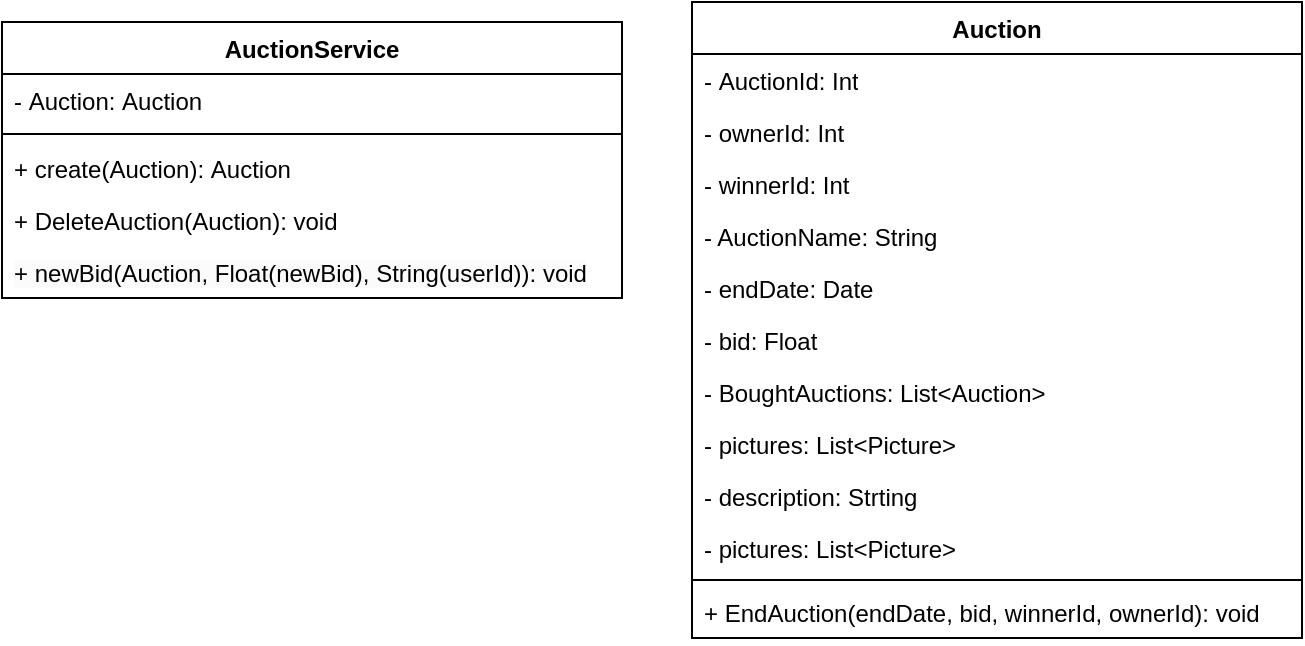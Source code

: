 <mxfile version="24.8.3">
  <diagram name="Page-1" id="c4acf3e9-155e-7222-9cf6-157b1a14988f">
    <mxGraphModel dx="626" dy="953" grid="1" gridSize="10" guides="1" tooltips="1" connect="1" arrows="1" fold="1" page="1" pageScale="1" pageWidth="850" pageHeight="1100" background="none" math="0" shadow="0">
      <root>
        <mxCell id="0" />
        <mxCell id="1" parent="0" />
        <mxCell id="JE1zBtL-nL1WQ-DZyDe0-11" value="Auction" style="swimlane;fontStyle=1;align=center;verticalAlign=top;childLayout=stackLayout;horizontal=1;startSize=26;horizontalStack=0;resizeParent=1;resizeParentMax=0;resizeLast=0;collapsible=1;marginBottom=0;whiteSpace=wrap;html=1;" parent="1" vertex="1">
          <mxGeometry x="345" y="210" width="305" height="318" as="geometry" />
        </mxCell>
        <mxCell id="JE1zBtL-nL1WQ-DZyDe0-2" value="-&amp;nbsp;&lt;span style=&quot;text-align: center;&quot;&gt;Auction&lt;/span&gt;Id: Int" style="text;strokeColor=none;fillColor=none;align=left;verticalAlign=top;spacingLeft=4;spacingRight=4;overflow=hidden;rotatable=0;points=[[0,0.5],[1,0.5]];portConstraint=eastwest;whiteSpace=wrap;html=1;" parent="JE1zBtL-nL1WQ-DZyDe0-11" vertex="1">
          <mxGeometry y="26" width="305" height="26" as="geometry" />
        </mxCell>
        <mxCell id="2" value="&lt;div style=&quot;text-align: center;&quot;&gt;&lt;span style=&quot;background-color: initial;&quot;&gt;- ownerId&lt;/span&gt;&lt;span style=&quot;background-color: initial;&quot;&gt;: Int&lt;/span&gt;&lt;/div&gt;" style="text;strokeColor=none;fillColor=none;align=left;verticalAlign=top;spacingLeft=4;spacingRight=4;overflow=hidden;rotatable=0;points=[[0,0.5],[1,0.5]];portConstraint=eastwest;whiteSpace=wrap;html=1;" parent="JE1zBtL-nL1WQ-DZyDe0-11" vertex="1">
          <mxGeometry y="52" width="305" height="26" as="geometry" />
        </mxCell>
        <mxCell id="eDSX_qORk88mbdV-FSn4-19" value="&lt;div style=&quot;text-align: center;&quot;&gt;&lt;span style=&quot;background-color: initial;&quot;&gt;- winnerId&lt;/span&gt;&lt;span style=&quot;background-color: initial;&quot;&gt;: Int&lt;/span&gt;&lt;/div&gt;" style="text;strokeColor=none;fillColor=none;align=left;verticalAlign=top;spacingLeft=4;spacingRight=4;overflow=hidden;rotatable=0;points=[[0,0.5],[1,0.5]];portConstraint=eastwest;whiteSpace=wrap;html=1;" vertex="1" parent="JE1zBtL-nL1WQ-DZyDe0-11">
          <mxGeometry y="78" width="305" height="26" as="geometry" />
        </mxCell>
        <mxCell id="JE1zBtL-nL1WQ-DZyDe0-3" value="- AuctionName: String" style="text;strokeColor=none;fillColor=none;align=left;verticalAlign=top;spacingLeft=4;spacingRight=4;overflow=hidden;rotatable=0;points=[[0,0.5],[1,0.5]];portConstraint=eastwest;whiteSpace=wrap;html=1;" parent="JE1zBtL-nL1WQ-DZyDe0-11" vertex="1">
          <mxGeometry y="104" width="305" height="26" as="geometry" />
        </mxCell>
        <mxCell id="eDSX_qORk88mbdV-FSn4-18" value="- endDate: Date" style="text;strokeColor=none;fillColor=none;align=left;verticalAlign=top;spacingLeft=4;spacingRight=4;overflow=hidden;rotatable=0;points=[[0,0.5],[1,0.5]];portConstraint=eastwest;whiteSpace=wrap;html=1;" vertex="1" parent="JE1zBtL-nL1WQ-DZyDe0-11">
          <mxGeometry y="130" width="305" height="26" as="geometry" />
        </mxCell>
        <mxCell id="JE1zBtL-nL1WQ-DZyDe0-16" value="- bid: Float" style="text;strokeColor=none;fillColor=none;align=left;verticalAlign=top;spacingLeft=4;spacingRight=4;overflow=hidden;rotatable=0;points=[[0,0.5],[1,0.5]];portConstraint=eastwest;whiteSpace=wrap;html=1;" parent="JE1zBtL-nL1WQ-DZyDe0-11" vertex="1">
          <mxGeometry y="156" width="305" height="26" as="geometry" />
        </mxCell>
        <mxCell id="JE1zBtL-nL1WQ-DZyDe0-9" value="- BoughtAuctions: List&amp;lt;Auction&amp;gt;" style="text;strokeColor=none;fillColor=none;align=left;verticalAlign=top;spacingLeft=4;spacingRight=4;overflow=hidden;rotatable=0;points=[[0,0.5],[1,0.5]];portConstraint=eastwest;whiteSpace=wrap;html=1;" parent="JE1zBtL-nL1WQ-DZyDe0-11" vertex="1">
          <mxGeometry y="182" width="305" height="26" as="geometry" />
        </mxCell>
        <mxCell id="JE1zBtL-nL1WQ-DZyDe0-4" value="- pictures: List&amp;lt;Picture&amp;gt;" style="text;strokeColor=none;fillColor=none;align=left;verticalAlign=top;spacingLeft=4;spacingRight=4;overflow=hidden;rotatable=0;points=[[0,0.5],[1,0.5]];portConstraint=eastwest;whiteSpace=wrap;html=1;" parent="JE1zBtL-nL1WQ-DZyDe0-11" vertex="1">
          <mxGeometry y="208" width="305" height="26" as="geometry" />
        </mxCell>
        <mxCell id="JE1zBtL-nL1WQ-DZyDe0-10" value="- description: Strting" style="text;strokeColor=none;fillColor=none;align=left;verticalAlign=top;spacingLeft=4;spacingRight=4;overflow=hidden;rotatable=0;points=[[0,0.5],[1,0.5]];portConstraint=eastwest;whiteSpace=wrap;html=1;" parent="JE1zBtL-nL1WQ-DZyDe0-11" vertex="1">
          <mxGeometry y="234" width="305" height="26" as="geometry" />
        </mxCell>
        <mxCell id="eDSX_qORk88mbdV-FSn4-3" value="- pictures: List&amp;lt;Picture&amp;gt;" style="text;strokeColor=none;fillColor=none;align=left;verticalAlign=top;spacingLeft=4;spacingRight=4;overflow=hidden;rotatable=0;points=[[0,0.5],[1,0.5]];portConstraint=eastwest;whiteSpace=wrap;html=1;" vertex="1" parent="JE1zBtL-nL1WQ-DZyDe0-11">
          <mxGeometry y="260" width="305" height="26" as="geometry" />
        </mxCell>
        <mxCell id="JE1zBtL-nL1WQ-DZyDe0-13" value="" style="line;strokeWidth=1;fillColor=none;align=left;verticalAlign=middle;spacingTop=-1;spacingLeft=3;spacingRight=3;rotatable=0;labelPosition=right;points=[];portConstraint=eastwest;strokeColor=inherit;" parent="JE1zBtL-nL1WQ-DZyDe0-11" vertex="1">
          <mxGeometry y="286" width="305" height="6" as="geometry" />
        </mxCell>
        <mxCell id="eDSX_qORk88mbdV-FSn4-17" value="+ EndAuction(endDate, bid, winnerId, ownerId): void" style="text;strokeColor=none;fillColor=none;align=left;verticalAlign=top;spacingLeft=4;spacingRight=4;overflow=hidden;rotatable=0;points=[[0,0.5],[1,0.5]];portConstraint=eastwest;whiteSpace=wrap;html=1;" vertex="1" parent="JE1zBtL-nL1WQ-DZyDe0-11">
          <mxGeometry y="292" width="305" height="26" as="geometry" />
        </mxCell>
        <mxCell id="JE1zBtL-nL1WQ-DZyDe0-18" value="&lt;span style=&quot;white-space: nowrap;&quot;&gt;AuctionService&lt;/span&gt;" style="swimlane;fontStyle=1;align=center;verticalAlign=top;childLayout=stackLayout;horizontal=1;startSize=26;horizontalStack=0;resizeParent=1;resizeParentMax=0;resizeLast=0;collapsible=1;marginBottom=0;whiteSpace=wrap;html=1;" parent="1" vertex="1">
          <mxGeometry y="220" width="310" height="138" as="geometry" />
        </mxCell>
        <mxCell id="JE1zBtL-nL1WQ-DZyDe0-19" value="&lt;span style=&quot;white-space: nowrap;&quot;&gt;-&amp;nbsp;&lt;/span&gt;&lt;span style=&quot;text-align: center;&quot;&gt;Auction&lt;/span&gt;&lt;span style=&quot;white-space: nowrap;&quot;&gt;:&amp;nbsp;&lt;/span&gt;&lt;span style=&quot;text-align: center;&quot;&gt;Auction&lt;/span&gt;" style="text;strokeColor=none;fillColor=none;align=left;verticalAlign=top;spacingLeft=4;spacingRight=4;overflow=hidden;rotatable=0;points=[[0,0.5],[1,0.5]];portConstraint=eastwest;whiteSpace=wrap;html=1;" parent="JE1zBtL-nL1WQ-DZyDe0-18" vertex="1">
          <mxGeometry y="26" width="310" height="26" as="geometry" />
        </mxCell>
        <mxCell id="JE1zBtL-nL1WQ-DZyDe0-20" value="" style="line;strokeWidth=1;fillColor=none;align=left;verticalAlign=middle;spacingTop=-1;spacingLeft=3;spacingRight=3;rotatable=0;labelPosition=right;points=[];portConstraint=eastwest;strokeColor=inherit;" parent="JE1zBtL-nL1WQ-DZyDe0-18" vertex="1">
          <mxGeometry y="52" width="310" height="8" as="geometry" />
        </mxCell>
        <mxCell id="JE1zBtL-nL1WQ-DZyDe0-21" value="&lt;span style=&quot;white-space: nowrap;&quot;&gt;+ create(&lt;/span&gt;&lt;span style=&quot;text-align: center;&quot;&gt;Auction&lt;/span&gt;&lt;span style=&quot;white-space: nowrap;&quot;&gt;):&amp;nbsp;&lt;/span&gt;&lt;span style=&quot;text-align: center;&quot;&gt;Auction&lt;/span&gt;" style="text;strokeColor=none;fillColor=none;align=left;verticalAlign=top;spacingLeft=4;spacingRight=4;overflow=hidden;rotatable=0;points=[[0,0.5],[1,0.5]];portConstraint=eastwest;whiteSpace=wrap;html=1;" parent="JE1zBtL-nL1WQ-DZyDe0-18" vertex="1">
          <mxGeometry y="60" width="310" height="26" as="geometry" />
        </mxCell>
        <mxCell id="JE1zBtL-nL1WQ-DZyDe0-24" value="&lt;span style=&quot;white-space: nowrap;&quot;&gt;+ Delete&lt;/span&gt;&lt;span style=&quot;text-align: center;&quot;&gt;Auction&lt;/span&gt;&lt;span style=&quot;white-space: nowrap;&quot;&gt;(&lt;/span&gt;&lt;span style=&quot;text-align: center;&quot;&gt;Auction&lt;/span&gt;&lt;span style=&quot;caret-color: rgba(0, 0, 0, 0); color: rgba(0, 0, 0, 0); font-family: monospace; font-size: 0px; white-space: nowrap;&quot;&gt;%3CmxGraphModel%3E%3Croot%3E%3CmxCell%20id%3D%220%22%2F%3E%3CmxCell%20id%3D%221%22%20parent%3D%220%22%2F%3E%3CmxCell%20id%3D%222%22%20value%3D%22%26lt%3Bspan%20style%3D%26quot%3Bwhite-space%3A%20nowrap%3B%26quot%3B%26gt%3B%2B%20Logout(User)%3A%20User%26lt%3B%2Fspan%26gt%3B%22%20style%3D%22text%3BstrokeColor%3Dnone%3BfillColor%3Dnone%3Balign%3Dleft%3BverticalAlign%3Dtop%3BspacingLeft%3D4%3BspacingRight%3D4%3Boverflow%3Dhidden%3Brotatable%3D0%3Bpoints%3D%5B%5B0%2C0.5%5D%2C%5B1%2C0.5%5D%5D%3BportConstraint%3Deastwest%3BwhiteSpace%3Dwrap%3Bhtml%3D1%3B%22%20vertex%3D%221%22%20parent%3D%221%22%3E%3CmxGeometry%20x%3D%22130%22%20y%3D%22536%22%20width%3D%22160%22%20height%3D%2226%22%20as%3D%22geometry%22%2F%3E%3C%2FmxCell%3E%3C%2Froot%3E%3C%2FmxGraphModel&lt;/span&gt;&lt;span style=&quot;white-space: nowrap;&quot;&gt;): void&lt;/span&gt;" style="text;strokeColor=none;fillColor=none;align=left;verticalAlign=top;spacingLeft=4;spacingRight=4;overflow=hidden;rotatable=0;points=[[0,0.5],[1,0.5]];portConstraint=eastwest;whiteSpace=wrap;html=1;" parent="JE1zBtL-nL1WQ-DZyDe0-18" vertex="1">
          <mxGeometry y="86" width="310" height="26" as="geometry" />
        </mxCell>
        <mxCell id="eDSX_qORk88mbdV-FSn4-23" value="&lt;span style=&quot;color: rgb(0, 0, 0); font-family: Helvetica; font-size: 12px; font-style: normal; font-variant-ligatures: normal; font-variant-caps: normal; font-weight: 400; letter-spacing: normal; orphans: 2; text-align: left; text-indent: 0px; text-transform: none; widows: 2; word-spacing: 0px; -webkit-text-stroke-width: 0px; white-space: normal; background-color: rgb(251, 251, 251); text-decoration-thickness: initial; text-decoration-style: initial; text-decoration-color: initial; display: inline !important; float: none;&quot;&gt;+ newBid(Auction, Float(newBid), String(userId)): void&lt;/span&gt;&lt;div&gt;&lt;br&gt;&lt;/div&gt;" style="text;strokeColor=none;fillColor=none;align=left;verticalAlign=top;spacingLeft=4;spacingRight=4;overflow=hidden;rotatable=0;points=[[0,0.5],[1,0.5]];portConstraint=eastwest;whiteSpace=wrap;html=1;" vertex="1" parent="JE1zBtL-nL1WQ-DZyDe0-18">
          <mxGeometry y="112" width="310" height="26" as="geometry" />
        </mxCell>
      </root>
    </mxGraphModel>
  </diagram>
</mxfile>
